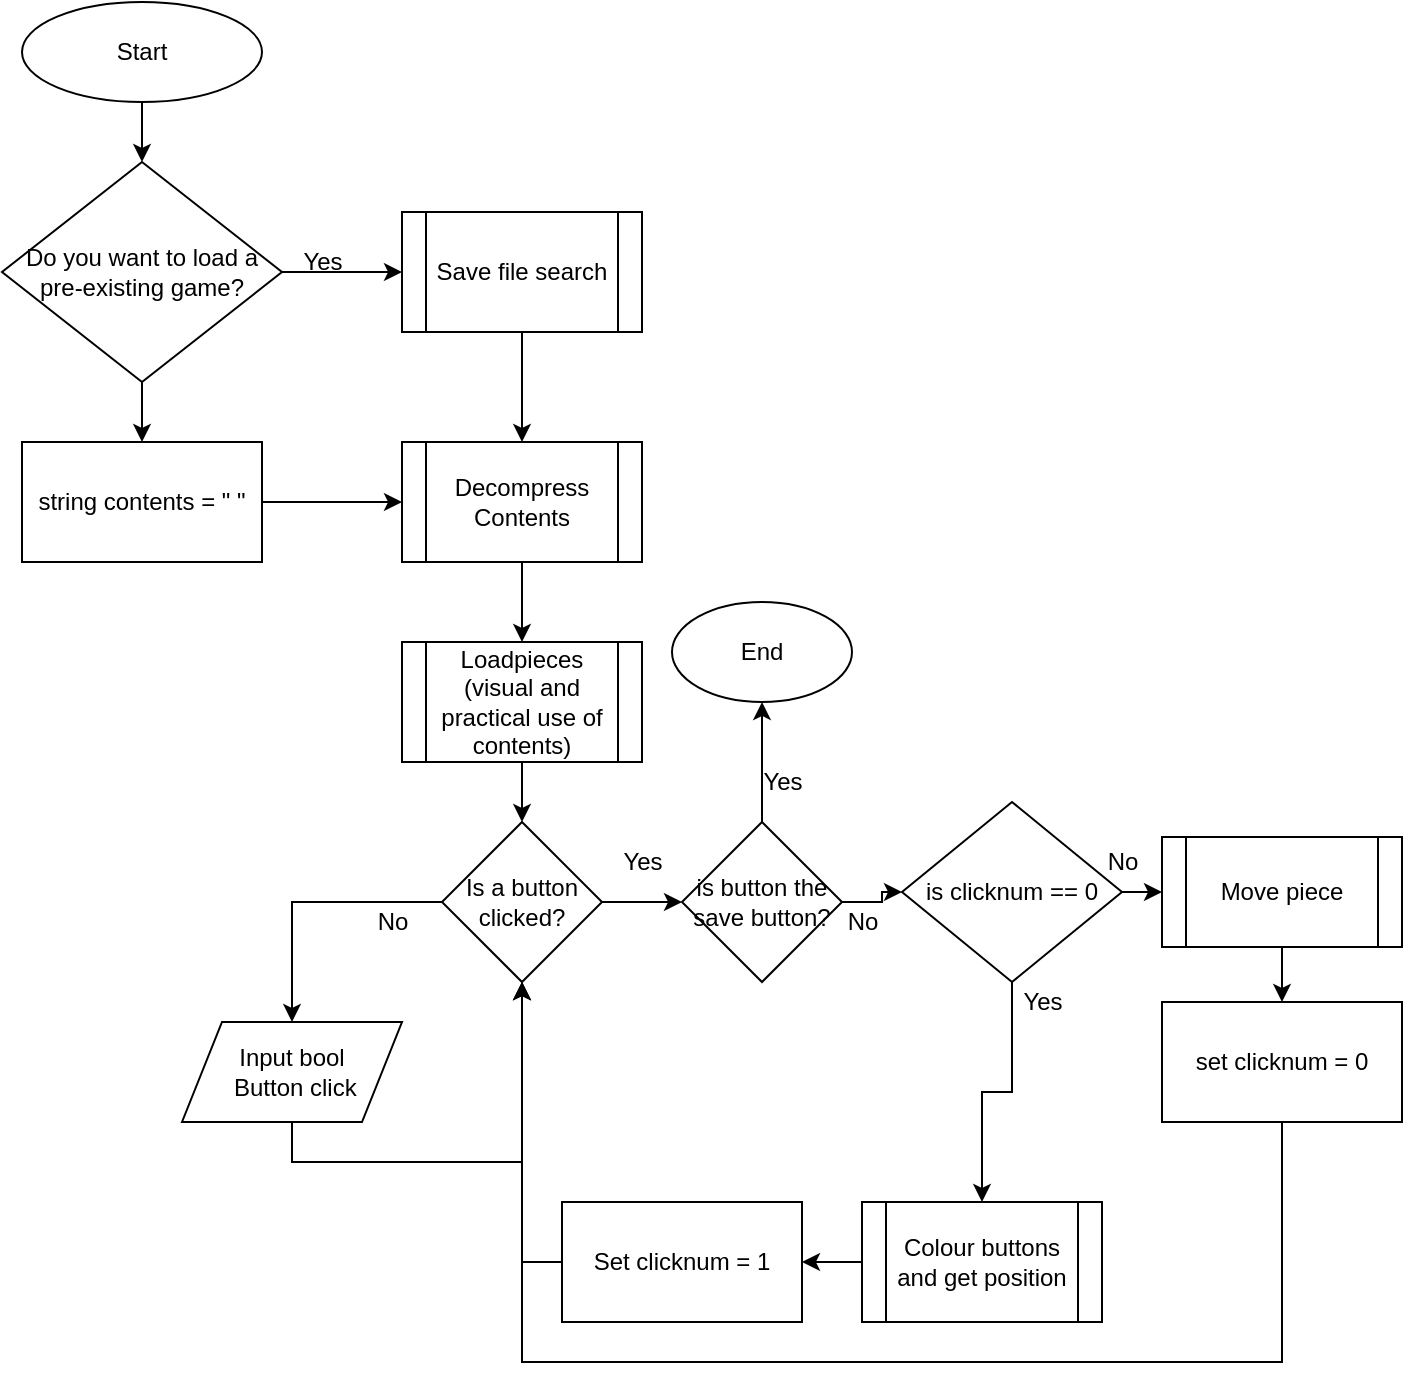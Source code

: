<mxfile version="14.6.13" type="device"><diagram id="C5RBs43oDa-KdzZeNtuy" name="Page-1"><mxGraphModel dx="1422" dy="737" grid="1" gridSize="10" guides="1" tooltips="1" connect="1" arrows="1" fold="1" page="1" pageScale="1" pageWidth="827" pageHeight="1169" math="0" shadow="0"><root><mxCell id="WIyWlLk6GJQsqaUBKTNV-0"/><mxCell id="WIyWlLk6GJQsqaUBKTNV-1" parent="WIyWlLk6GJQsqaUBKTNV-0"/><mxCell id="j2AtyIwwwl16tzeVeJpg-3" style="edgeStyle=orthogonalEdgeStyle;rounded=0;orthogonalLoop=1;jettySize=auto;html=1;entryX=0.5;entryY=0;entryDx=0;entryDy=0;" edge="1" parent="WIyWlLk6GJQsqaUBKTNV-1" source="j2AtyIwwwl16tzeVeJpg-0" target="j2AtyIwwwl16tzeVeJpg-2"><mxGeometry relative="1" as="geometry"/></mxCell><mxCell id="j2AtyIwwwl16tzeVeJpg-0" value="Start" style="ellipse;whiteSpace=wrap;html=1;" vertex="1" parent="WIyWlLk6GJQsqaUBKTNV-1"><mxGeometry x="120" y="40" width="120" height="50" as="geometry"/></mxCell><mxCell id="j2AtyIwwwl16tzeVeJpg-7" style="edgeStyle=orthogonalEdgeStyle;rounded=0;orthogonalLoop=1;jettySize=auto;html=1;exitX=1;exitY=0.5;exitDx=0;exitDy=0;entryX=0;entryY=0.5;entryDx=0;entryDy=0;" edge="1" parent="WIyWlLk6GJQsqaUBKTNV-1" source="j2AtyIwwwl16tzeVeJpg-2" target="j2AtyIwwwl16tzeVeJpg-4"><mxGeometry relative="1" as="geometry"/></mxCell><mxCell id="j2AtyIwwwl16tzeVeJpg-11" style="edgeStyle=orthogonalEdgeStyle;rounded=0;orthogonalLoop=1;jettySize=auto;html=1;exitX=0.5;exitY=1;exitDx=0;exitDy=0;entryX=0.5;entryY=0;entryDx=0;entryDy=0;" edge="1" parent="WIyWlLk6GJQsqaUBKTNV-1" source="j2AtyIwwwl16tzeVeJpg-2" target="j2AtyIwwwl16tzeVeJpg-10"><mxGeometry relative="1" as="geometry"/></mxCell><mxCell id="j2AtyIwwwl16tzeVeJpg-2" value="Do you want to load a pre-existing game?" style="rhombus;whiteSpace=wrap;html=1;" vertex="1" parent="WIyWlLk6GJQsqaUBKTNV-1"><mxGeometry x="110" y="120" width="140" height="110" as="geometry"/></mxCell><mxCell id="j2AtyIwwwl16tzeVeJpg-14" style="edgeStyle=orthogonalEdgeStyle;rounded=0;orthogonalLoop=1;jettySize=auto;html=1;exitX=0.5;exitY=1;exitDx=0;exitDy=0;entryX=0.5;entryY=0;entryDx=0;entryDy=0;" edge="1" parent="WIyWlLk6GJQsqaUBKTNV-1" source="j2AtyIwwwl16tzeVeJpg-4" target="j2AtyIwwwl16tzeVeJpg-12"><mxGeometry relative="1" as="geometry"/></mxCell><mxCell id="j2AtyIwwwl16tzeVeJpg-4" value="Save file search" style="shape=process;whiteSpace=wrap;html=1;backgroundOutline=1;" vertex="1" parent="WIyWlLk6GJQsqaUBKTNV-1"><mxGeometry x="310" y="145" width="120" height="60" as="geometry"/></mxCell><mxCell id="j2AtyIwwwl16tzeVeJpg-8" value="Yes" style="text;html=1;align=center;verticalAlign=middle;resizable=0;points=[];autosize=1;strokeColor=none;" vertex="1" parent="WIyWlLk6GJQsqaUBKTNV-1"><mxGeometry x="250" y="160" width="40" height="20" as="geometry"/></mxCell><mxCell id="j2AtyIwwwl16tzeVeJpg-13" style="edgeStyle=orthogonalEdgeStyle;rounded=0;orthogonalLoop=1;jettySize=auto;html=1;exitX=1;exitY=0.5;exitDx=0;exitDy=0;entryX=0;entryY=0.5;entryDx=0;entryDy=0;" edge="1" parent="WIyWlLk6GJQsqaUBKTNV-1" source="j2AtyIwwwl16tzeVeJpg-10" target="j2AtyIwwwl16tzeVeJpg-12"><mxGeometry relative="1" as="geometry"/></mxCell><mxCell id="j2AtyIwwwl16tzeVeJpg-10" value="string contents = &quot; &quot;" style="rounded=0;whiteSpace=wrap;html=1;" vertex="1" parent="WIyWlLk6GJQsqaUBKTNV-1"><mxGeometry x="120" y="260" width="120" height="60" as="geometry"/></mxCell><mxCell id="j2AtyIwwwl16tzeVeJpg-16" style="edgeStyle=orthogonalEdgeStyle;rounded=0;orthogonalLoop=1;jettySize=auto;html=1;exitX=0.5;exitY=1;exitDx=0;exitDy=0;entryX=0.5;entryY=0;entryDx=0;entryDy=0;" edge="1" parent="WIyWlLk6GJQsqaUBKTNV-1" source="j2AtyIwwwl16tzeVeJpg-12" target="j2AtyIwwwl16tzeVeJpg-15"><mxGeometry relative="1" as="geometry"/></mxCell><mxCell id="j2AtyIwwwl16tzeVeJpg-12" value="Decompress Contents" style="shape=process;whiteSpace=wrap;html=1;backgroundOutline=1;" vertex="1" parent="WIyWlLk6GJQsqaUBKTNV-1"><mxGeometry x="310" y="260" width="120" height="60" as="geometry"/></mxCell><mxCell id="j2AtyIwwwl16tzeVeJpg-18" style="edgeStyle=orthogonalEdgeStyle;rounded=0;orthogonalLoop=1;jettySize=auto;html=1;exitX=0.5;exitY=1;exitDx=0;exitDy=0;entryX=0.5;entryY=0;entryDx=0;entryDy=0;" edge="1" parent="WIyWlLk6GJQsqaUBKTNV-1" source="j2AtyIwwwl16tzeVeJpg-15" target="j2AtyIwwwl16tzeVeJpg-17"><mxGeometry relative="1" as="geometry"/></mxCell><mxCell id="j2AtyIwwwl16tzeVeJpg-15" value="Loadpieces (visual and practical use of contents)" style="shape=process;whiteSpace=wrap;html=1;backgroundOutline=1;" vertex="1" parent="WIyWlLk6GJQsqaUBKTNV-1"><mxGeometry x="310" y="360" width="120" height="60" as="geometry"/></mxCell><mxCell id="j2AtyIwwwl16tzeVeJpg-27" style="edgeStyle=orthogonalEdgeStyle;rounded=0;orthogonalLoop=1;jettySize=auto;html=1;exitX=0;exitY=0.5;exitDx=0;exitDy=0;" edge="1" parent="WIyWlLk6GJQsqaUBKTNV-1" source="j2AtyIwwwl16tzeVeJpg-17" target="j2AtyIwwwl16tzeVeJpg-26"><mxGeometry relative="1" as="geometry"/></mxCell><mxCell id="j2AtyIwwwl16tzeVeJpg-43" style="edgeStyle=orthogonalEdgeStyle;rounded=0;orthogonalLoop=1;jettySize=auto;html=1;exitX=1;exitY=0.5;exitDx=0;exitDy=0;entryX=0;entryY=0.5;entryDx=0;entryDy=0;" edge="1" parent="WIyWlLk6GJQsqaUBKTNV-1" source="j2AtyIwwwl16tzeVeJpg-17" target="j2AtyIwwwl16tzeVeJpg-42"><mxGeometry relative="1" as="geometry"/></mxCell><mxCell id="j2AtyIwwwl16tzeVeJpg-17" value="Is a button clicked?" style="rhombus;whiteSpace=wrap;html=1;" vertex="1" parent="WIyWlLk6GJQsqaUBKTNV-1"><mxGeometry x="330" y="450" width="80" height="80" as="geometry"/></mxCell><mxCell id="j2AtyIwwwl16tzeVeJpg-22" value="No" style="text;html=1;align=center;verticalAlign=middle;resizable=0;points=[];autosize=1;strokeColor=none;" vertex="1" parent="WIyWlLk6GJQsqaUBKTNV-1"><mxGeometry x="290" y="490" width="30" height="20" as="geometry"/></mxCell><mxCell id="j2AtyIwwwl16tzeVeJpg-28" style="edgeStyle=orthogonalEdgeStyle;rounded=0;orthogonalLoop=1;jettySize=auto;html=1;exitX=0.5;exitY=1;exitDx=0;exitDy=0;entryX=0.5;entryY=1;entryDx=0;entryDy=0;" edge="1" parent="WIyWlLk6GJQsqaUBKTNV-1" source="j2AtyIwwwl16tzeVeJpg-26" target="j2AtyIwwwl16tzeVeJpg-17"><mxGeometry relative="1" as="geometry"/></mxCell><mxCell id="j2AtyIwwwl16tzeVeJpg-26" value="Input bool&lt;br&gt;&amp;nbsp;Button click" style="shape=parallelogram;perimeter=parallelogramPerimeter;whiteSpace=wrap;html=1;fixedSize=1;" vertex="1" parent="WIyWlLk6GJQsqaUBKTNV-1"><mxGeometry x="200" y="550" width="110" height="50" as="geometry"/></mxCell><mxCell id="j2AtyIwwwl16tzeVeJpg-37" style="edgeStyle=orthogonalEdgeStyle;rounded=0;orthogonalLoop=1;jettySize=auto;html=1;entryX=1;entryY=0.5;entryDx=0;entryDy=0;" edge="1" parent="WIyWlLk6GJQsqaUBKTNV-1" source="j2AtyIwwwl16tzeVeJpg-30" target="j2AtyIwwwl16tzeVeJpg-36"><mxGeometry relative="1" as="geometry"/></mxCell><mxCell id="j2AtyIwwwl16tzeVeJpg-30" value="Colour buttons&lt;br&gt;and get position" style="shape=process;whiteSpace=wrap;html=1;backgroundOutline=1;" vertex="1" parent="WIyWlLk6GJQsqaUBKTNV-1"><mxGeometry x="540" y="640" width="120" height="60" as="geometry"/></mxCell><mxCell id="j2AtyIwwwl16tzeVeJpg-32" style="edgeStyle=orthogonalEdgeStyle;rounded=0;orthogonalLoop=1;jettySize=auto;html=1;exitX=0.5;exitY=1;exitDx=0;exitDy=0;entryX=0.5;entryY=0;entryDx=0;entryDy=0;" edge="1" parent="WIyWlLk6GJQsqaUBKTNV-1" source="j2AtyIwwwl16tzeVeJpg-31" target="j2AtyIwwwl16tzeVeJpg-30"><mxGeometry relative="1" as="geometry"/></mxCell><mxCell id="j2AtyIwwwl16tzeVeJpg-35" style="edgeStyle=orthogonalEdgeStyle;rounded=0;orthogonalLoop=1;jettySize=auto;html=1;exitX=1;exitY=0.5;exitDx=0;exitDy=0;entryX=0;entryY=0.5;entryDx=0;entryDy=0;" edge="1" parent="WIyWlLk6GJQsqaUBKTNV-1" source="j2AtyIwwwl16tzeVeJpg-31" target="j2AtyIwwwl16tzeVeJpg-33"><mxGeometry relative="1" as="geometry"/></mxCell><mxCell id="j2AtyIwwwl16tzeVeJpg-31" value="is clicknum == 0" style="rhombus;whiteSpace=wrap;html=1;" vertex="1" parent="WIyWlLk6GJQsqaUBKTNV-1"><mxGeometry x="560" y="440" width="110" height="90" as="geometry"/></mxCell><mxCell id="j2AtyIwwwl16tzeVeJpg-40" style="edgeStyle=orthogonalEdgeStyle;rounded=0;orthogonalLoop=1;jettySize=auto;html=1;entryX=0.5;entryY=0;entryDx=0;entryDy=0;" edge="1" parent="WIyWlLk6GJQsqaUBKTNV-1" source="j2AtyIwwwl16tzeVeJpg-33" target="j2AtyIwwwl16tzeVeJpg-39"><mxGeometry relative="1" as="geometry"/></mxCell><mxCell id="j2AtyIwwwl16tzeVeJpg-33" value="Move piece" style="shape=process;whiteSpace=wrap;html=1;backgroundOutline=1;" vertex="1" parent="WIyWlLk6GJQsqaUBKTNV-1"><mxGeometry x="690" y="457.5" width="120" height="55" as="geometry"/></mxCell><mxCell id="j2AtyIwwwl16tzeVeJpg-38" style="edgeStyle=orthogonalEdgeStyle;rounded=0;orthogonalLoop=1;jettySize=auto;html=1;exitX=0;exitY=0.5;exitDx=0;exitDy=0;" edge="1" parent="WIyWlLk6GJQsqaUBKTNV-1" source="j2AtyIwwwl16tzeVeJpg-36"><mxGeometry relative="1" as="geometry"><mxPoint x="370" y="530" as="targetPoint"/></mxGeometry></mxCell><mxCell id="j2AtyIwwwl16tzeVeJpg-36" value="Set clicknum = 1" style="rounded=0;whiteSpace=wrap;html=1;" vertex="1" parent="WIyWlLk6GJQsqaUBKTNV-1"><mxGeometry x="390" y="640" width="120" height="60" as="geometry"/></mxCell><mxCell id="j2AtyIwwwl16tzeVeJpg-41" style="edgeStyle=orthogonalEdgeStyle;rounded=0;orthogonalLoop=1;jettySize=auto;html=1;" edge="1" parent="WIyWlLk6GJQsqaUBKTNV-1" source="j2AtyIwwwl16tzeVeJpg-39"><mxGeometry relative="1" as="geometry"><mxPoint x="370" y="530" as="targetPoint"/><Array as="points"><mxPoint x="750" y="720"/><mxPoint x="370" y="720"/></Array></mxGeometry></mxCell><mxCell id="j2AtyIwwwl16tzeVeJpg-39" value="set clicknum = 0" style="rounded=0;whiteSpace=wrap;html=1;" vertex="1" parent="WIyWlLk6GJQsqaUBKTNV-1"><mxGeometry x="690" y="540" width="120" height="60" as="geometry"/></mxCell><mxCell id="j2AtyIwwwl16tzeVeJpg-45" style="edgeStyle=orthogonalEdgeStyle;rounded=0;orthogonalLoop=1;jettySize=auto;html=1;" edge="1" parent="WIyWlLk6GJQsqaUBKTNV-1" source="j2AtyIwwwl16tzeVeJpg-42" target="j2AtyIwwwl16tzeVeJpg-31"><mxGeometry relative="1" as="geometry"/></mxCell><mxCell id="j2AtyIwwwl16tzeVeJpg-46" style="edgeStyle=orthogonalEdgeStyle;rounded=0;orthogonalLoop=1;jettySize=auto;html=1;exitX=0.5;exitY=0;exitDx=0;exitDy=0;" edge="1" parent="WIyWlLk6GJQsqaUBKTNV-1" source="j2AtyIwwwl16tzeVeJpg-42"><mxGeometry relative="1" as="geometry"><mxPoint x="490" y="390" as="targetPoint"/></mxGeometry></mxCell><mxCell id="j2AtyIwwwl16tzeVeJpg-42" value="is button the save button?" style="rhombus;whiteSpace=wrap;html=1;" vertex="1" parent="WIyWlLk6GJQsqaUBKTNV-1"><mxGeometry x="450" y="450" width="80" height="80" as="geometry"/></mxCell><mxCell id="j2AtyIwwwl16tzeVeJpg-44" value="Yes" style="text;html=1;align=center;verticalAlign=middle;resizable=0;points=[];autosize=1;strokeColor=none;" vertex="1" parent="WIyWlLk6GJQsqaUBKTNV-1"><mxGeometry x="410" y="460" width="40" height="20" as="geometry"/></mxCell><mxCell id="j2AtyIwwwl16tzeVeJpg-47" value="Yes" style="text;html=1;align=center;verticalAlign=middle;resizable=0;points=[];autosize=1;strokeColor=none;" vertex="1" parent="WIyWlLk6GJQsqaUBKTNV-1"><mxGeometry x="480" y="420" width="40" height="20" as="geometry"/></mxCell><mxCell id="j2AtyIwwwl16tzeVeJpg-48" value="End" style="ellipse;whiteSpace=wrap;html=1;" vertex="1" parent="WIyWlLk6GJQsqaUBKTNV-1"><mxGeometry x="445" y="340" width="90" height="50" as="geometry"/></mxCell><mxCell id="j2AtyIwwwl16tzeVeJpg-49" value="No" style="text;html=1;align=center;verticalAlign=middle;resizable=0;points=[];autosize=1;strokeColor=none;" vertex="1" parent="WIyWlLk6GJQsqaUBKTNV-1"><mxGeometry x="525" y="490" width="30" height="20" as="geometry"/></mxCell><mxCell id="j2AtyIwwwl16tzeVeJpg-50" value="Yes" style="text;html=1;align=center;verticalAlign=middle;resizable=0;points=[];autosize=1;strokeColor=none;" vertex="1" parent="WIyWlLk6GJQsqaUBKTNV-1"><mxGeometry x="610" y="530" width="40" height="20" as="geometry"/></mxCell><mxCell id="j2AtyIwwwl16tzeVeJpg-51" value="No" style="text;html=1;align=center;verticalAlign=middle;resizable=0;points=[];autosize=1;strokeColor=none;" vertex="1" parent="WIyWlLk6GJQsqaUBKTNV-1"><mxGeometry x="655" y="460" width="30" height="20" as="geometry"/></mxCell></root></mxGraphModel></diagram></mxfile>